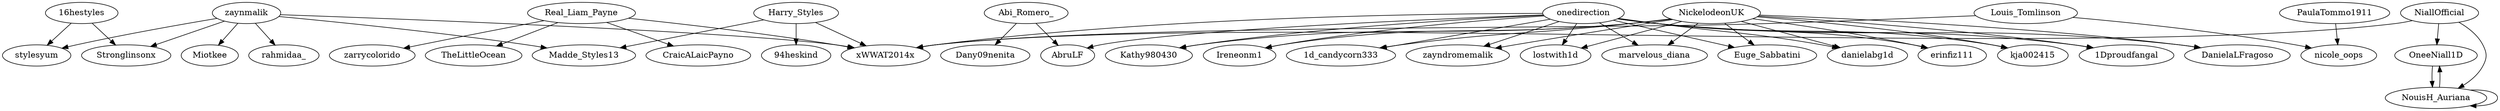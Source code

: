 strict digraph {
"16hestyles" -> "stylesyum"
"16hestyles" -> "Stronglinsonx"
"zaynmalik" -> "stylesyum"
"zaynmalik" -> "rahmidaa_"
"zaynmalik" -> "Miotkee"
"zaynmalik" -> "xWWAT2014x"
"zaynmalik" -> "Stronglinsonx"
"zaynmalik" -> "Madde_Styles13"
"zaynmalik" -> "Madde_Styles13"
"Abi_Romero_" -> "Dany09nenita"
"Abi_Romero_" -> "AbruLF"
"Abi_Romero_" -> "AbruLF"
"Real_Liam_Payne" -> "CraicALaicPayno"
"Real_Liam_Payne" -> "xWWAT2014x"
"Real_Liam_Payne" -> "zarrycolorido"
"Real_Liam_Payne" -> "TheLittleOcean"
"onedirection" -> "erinfiz111"
"onedirection" -> "kja002415"
"onedirection" -> "1Dproudfangal"
"onedirection" -> "DanielaLFragoso"
"onedirection" -> "AbruLF"
"onedirection" -> "Kathy980430"
"onedirection" -> "Ireneonm1"
"onedirection" -> "1d_candycorn333"
"onedirection" -> "zayndromemalik"
"onedirection" -> "lostwith1d"
"onedirection" -> "xWWAT2014x"
"onedirection" -> "marvelous_diana"
"onedirection" -> "Euge_Sabbatini"
"onedirection" -> "danielabg1d"
"NickelodeonUK" -> "erinfiz111"
"NickelodeonUK" -> "kja002415"
"NickelodeonUK" -> "1Dproudfangal"
"NickelodeonUK" -> "DanielaLFragoso"
"NickelodeonUK" -> "Kathy980430"
"NickelodeonUK" -> "Ireneonm1"
"NickelodeonUK" -> "1d_candycorn333"
"NickelodeonUK" -> "zayndromemalik"
"NickelodeonUK" -> "lostwith1d"
"NickelodeonUK" -> "marvelous_diana"
"NickelodeonUK" -> "Euge_Sabbatini"
"NickelodeonUK" -> "danielabg1d"
"Harry_Styles" -> "xWWAT2014x"
"Harry_Styles" -> "Madde_Styles13"
"Harry_Styles" -> "Madde_Styles13"
"Harry_Styles" -> "94heskind"
"Louis_Tomlinson" -> "xWWAT2014x"
"Louis_Tomlinson" -> "nicole_oops"
"NiallOfficial" -> "xWWAT2014x"
"NiallOfficial" -> "OneeNiall1D"
"NiallOfficial" -> "NouisH_Auriana"
"OneeNiall1D" -> "NouisH_Auriana"
"NouisH_Auriana" -> "OneeNiall1D"
"NouisH_Auriana" -> "NouisH_Auriana"
"PaulaTommo1911" -> "nicole_oops"
}